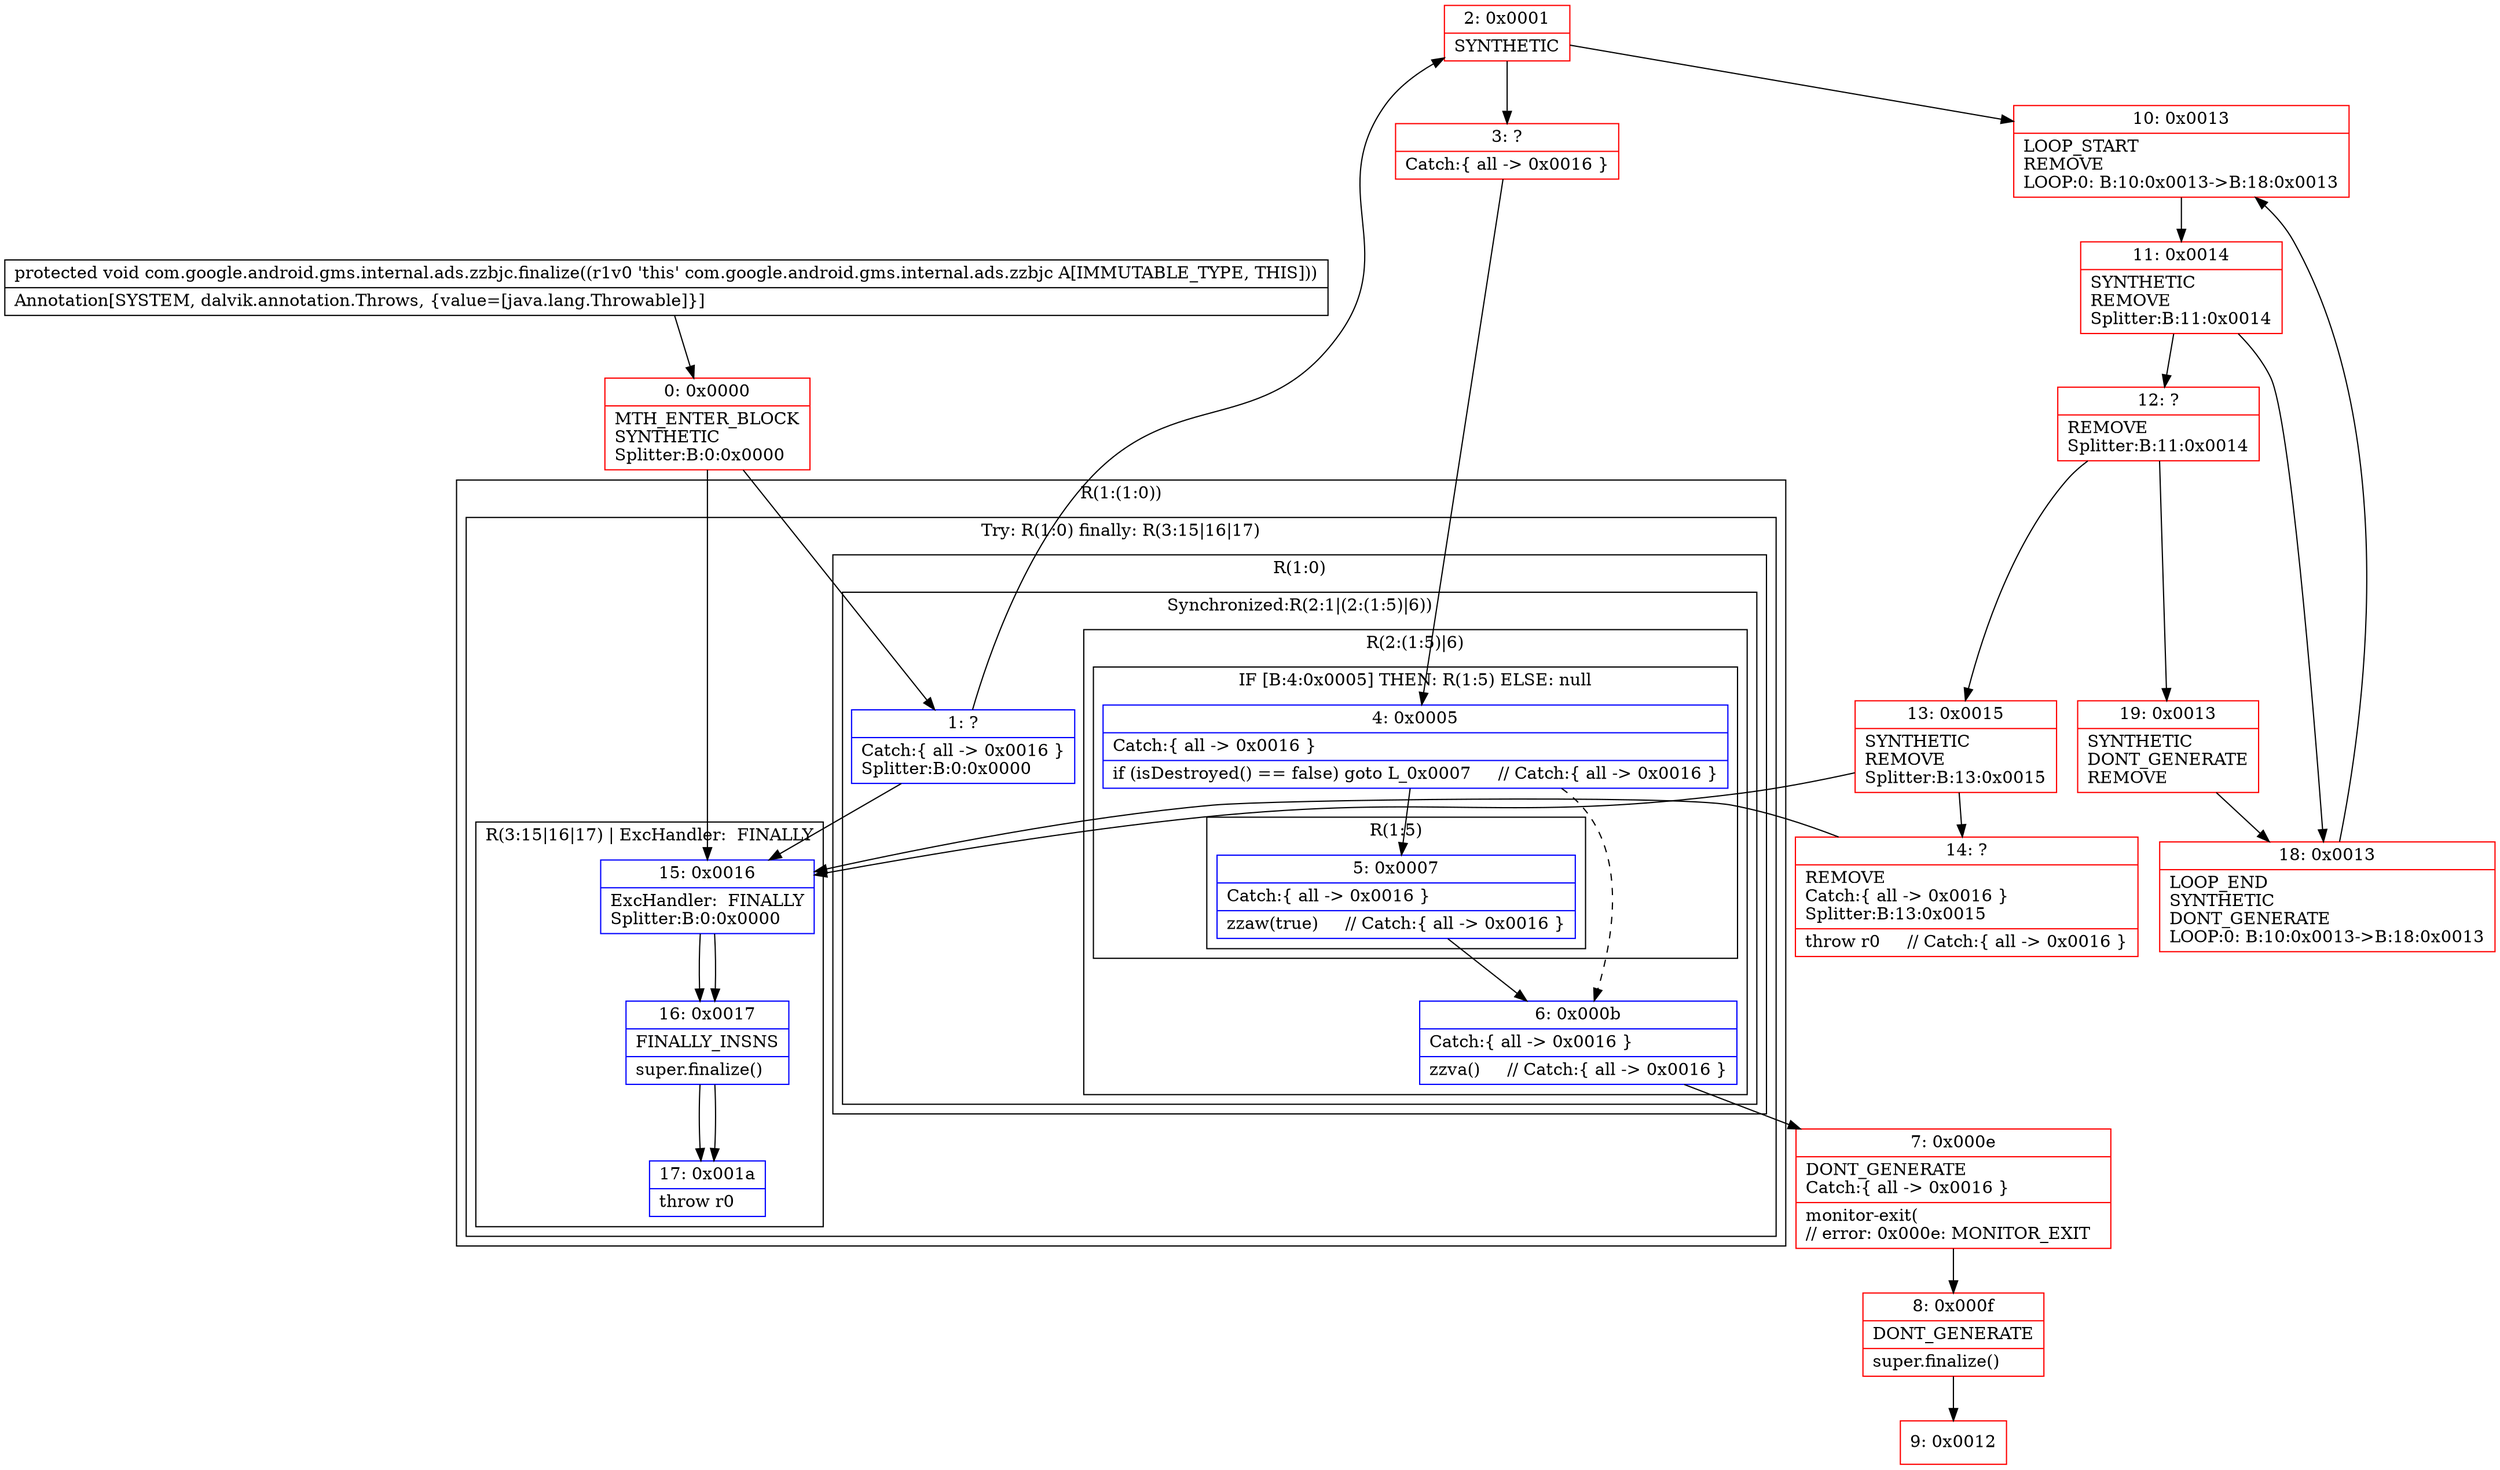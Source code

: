 digraph "CFG forcom.google.android.gms.internal.ads.zzbjc.finalize()V" {
subgraph cluster_Region_8094779 {
label = "R(1:(1:0))";
node [shape=record,color=blue];
subgraph cluster_TryCatchRegion_1714585534 {
label = "Try: R(1:0) finally: R(3:15|16|17)";
node [shape=record,color=blue];
subgraph cluster_Region_1051336641 {
label = "R(1:0)";
node [shape=record,color=blue];
subgraph cluster_SynchronizedRegion_908357764 {
label = "Synchronized:R(2:1|(2:(1:5)|6))";
node [shape=record,color=blue];
Node_1 [shape=record,label="{1\:\ ?|Catch:\{ all \-\> 0x0016 \}\lSplitter:B:0:0x0000\l}"];
subgraph cluster_Region_1780637735 {
label = "R(2:(1:5)|6)";
node [shape=record,color=blue];
subgraph cluster_IfRegion_530070866 {
label = "IF [B:4:0x0005] THEN: R(1:5) ELSE: null";
node [shape=record,color=blue];
Node_4 [shape=record,label="{4\:\ 0x0005|Catch:\{ all \-\> 0x0016 \}\l|if (isDestroyed() == false) goto L_0x0007     \/\/ Catch:\{ all \-\> 0x0016 \}\l}"];
subgraph cluster_Region_1906470263 {
label = "R(1:5)";
node [shape=record,color=blue];
Node_5 [shape=record,label="{5\:\ 0x0007|Catch:\{ all \-\> 0x0016 \}\l|zzaw(true)     \/\/ Catch:\{ all \-\> 0x0016 \}\l}"];
}
}
Node_6 [shape=record,label="{6\:\ 0x000b|Catch:\{ all \-\> 0x0016 \}\l|zzva()     \/\/ Catch:\{ all \-\> 0x0016 \}\l}"];
}
}
}
subgraph cluster_Region_1687651223 {
label = "R(3:15|16|17) | ExcHandler:  FINALLY\l";
node [shape=record,color=blue];
Node_15 [shape=record,label="{15\:\ 0x0016|ExcHandler:  FINALLY\lSplitter:B:0:0x0000\l}"];
Node_16 [shape=record,label="{16\:\ 0x0017|FINALLY_INSNS\l|super.finalize()\l}"];
Node_17 [shape=record,label="{17\:\ 0x001a|throw r0\l}"];
}
}
}
subgraph cluster_Region_1687651223 {
label = "R(3:15|16|17) | ExcHandler:  FINALLY\l";
node [shape=record,color=blue];
Node_15 [shape=record,label="{15\:\ 0x0016|ExcHandler:  FINALLY\lSplitter:B:0:0x0000\l}"];
Node_16 [shape=record,label="{16\:\ 0x0017|FINALLY_INSNS\l|super.finalize()\l}"];
Node_17 [shape=record,label="{17\:\ 0x001a|throw r0\l}"];
}
Node_0 [shape=record,color=red,label="{0\:\ 0x0000|MTH_ENTER_BLOCK\lSYNTHETIC\lSplitter:B:0:0x0000\l}"];
Node_2 [shape=record,color=red,label="{2\:\ 0x0001|SYNTHETIC\l}"];
Node_3 [shape=record,color=red,label="{3\:\ ?|Catch:\{ all \-\> 0x0016 \}\l}"];
Node_7 [shape=record,color=red,label="{7\:\ 0x000e|DONT_GENERATE\lCatch:\{ all \-\> 0x0016 \}\l|monitor\-exit(\l\/\/ error: 0x000e: MONITOR_EXIT  \l}"];
Node_8 [shape=record,color=red,label="{8\:\ 0x000f|DONT_GENERATE\l|super.finalize()\l}"];
Node_9 [shape=record,color=red,label="{9\:\ 0x0012}"];
Node_10 [shape=record,color=red,label="{10\:\ 0x0013|LOOP_START\lREMOVE\lLOOP:0: B:10:0x0013\-\>B:18:0x0013\l}"];
Node_11 [shape=record,color=red,label="{11\:\ 0x0014|SYNTHETIC\lREMOVE\lSplitter:B:11:0x0014\l}"];
Node_12 [shape=record,color=red,label="{12\:\ ?|REMOVE\lSplitter:B:11:0x0014\l}"];
Node_13 [shape=record,color=red,label="{13\:\ 0x0015|SYNTHETIC\lREMOVE\lSplitter:B:13:0x0015\l}"];
Node_14 [shape=record,color=red,label="{14\:\ ?|REMOVE\lCatch:\{ all \-\> 0x0016 \}\lSplitter:B:13:0x0015\l|throw r0     \/\/ Catch:\{ all \-\> 0x0016 \}\l}"];
Node_18 [shape=record,color=red,label="{18\:\ 0x0013|LOOP_END\lSYNTHETIC\lDONT_GENERATE\lLOOP:0: B:10:0x0013\-\>B:18:0x0013\l}"];
Node_19 [shape=record,color=red,label="{19\:\ 0x0013|SYNTHETIC\lDONT_GENERATE\lREMOVE\l}"];
MethodNode[shape=record,label="{protected void com.google.android.gms.internal.ads.zzbjc.finalize((r1v0 'this' com.google.android.gms.internal.ads.zzbjc A[IMMUTABLE_TYPE, THIS]))  | Annotation[SYSTEM, dalvik.annotation.Throws, \{value=[java.lang.Throwable]\}]\l}"];
MethodNode -> Node_0;
Node_1 -> Node_2;
Node_1 -> Node_15;
Node_4 -> Node_5;
Node_4 -> Node_6[style=dashed];
Node_5 -> Node_6;
Node_6 -> Node_7;
Node_15 -> Node_16;
Node_16 -> Node_17;
Node_15 -> Node_16;
Node_16 -> Node_17;
Node_0 -> Node_1;
Node_0 -> Node_15;
Node_2 -> Node_3;
Node_2 -> Node_10;
Node_3 -> Node_4;
Node_7 -> Node_8;
Node_8 -> Node_9;
Node_10 -> Node_11;
Node_11 -> Node_12;
Node_11 -> Node_18;
Node_12 -> Node_13;
Node_12 -> Node_19;
Node_13 -> Node_14;
Node_13 -> Node_15;
Node_14 -> Node_15;
Node_18 -> Node_10;
Node_19 -> Node_18;
}

